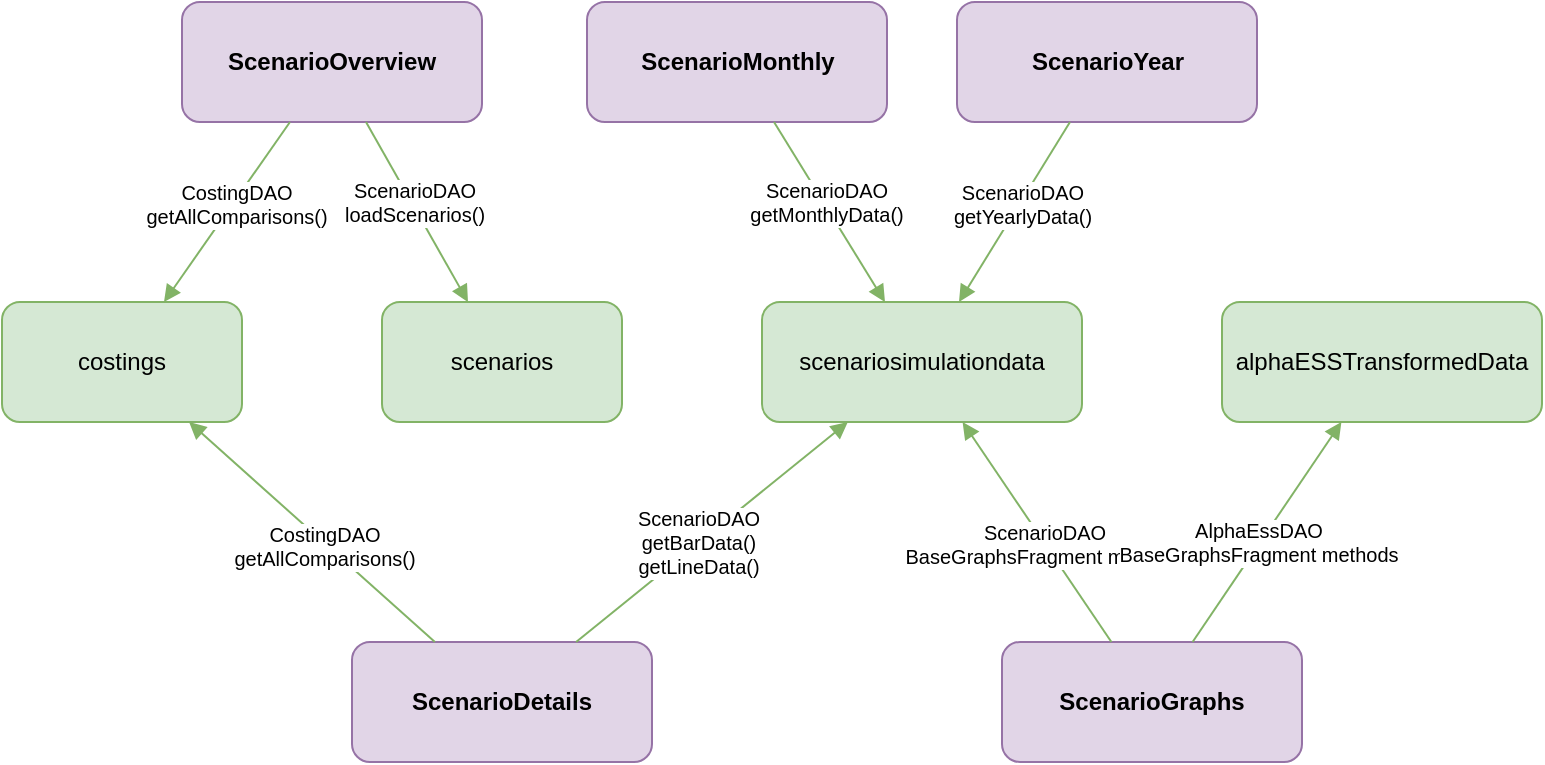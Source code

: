<mxfile version="27.0.9">
  <diagram name="Scenario Fragments Dependencies" id="scenario-fragments">
    <mxGraphModel dx="1426" dy="841" grid="1" gridSize="10" guides="1" tooltips="1" connect="1" arrows="1" fold="1" page="1" pageScale="1" pageWidth="1400" pageHeight="1000" math="0" shadow="0">
      <root>
        <mxCell id="0" />
        <mxCell id="1" parent="0" />
        <mxCell id="scenario-details" value="ScenarioDetails" style="rounded=1;whiteSpace=wrap;html=1;fillColor=#E1D5E7;strokeColor=#9673A6;fontColor=#000000;fontStyle=1;" parent="1" vertex="1">
          <mxGeometry x="325" y="370" width="150" height="60" as="geometry" />
        </mxCell>
        <mxCell id="scenario-graphs" value="ScenarioGraphs" style="rounded=1;whiteSpace=wrap;html=1;fillColor=#E1D5E7;strokeColor=#9673A6;fontColor=#000000;fontStyle=1;" parent="1" vertex="1">
          <mxGeometry x="650" y="370" width="150" height="60" as="geometry" />
        </mxCell>
        <mxCell id="scenario-overview" value="ScenarioOverview" style="rounded=1;whiteSpace=wrap;html=1;fillColor=#E1D5E7;strokeColor=#9673A6;fontColor=#000000;fontStyle=1;" parent="1" vertex="1">
          <mxGeometry x="240" y="50" width="150" height="60" as="geometry" />
        </mxCell>
        <mxCell id="scenario-monthly" value="ScenarioMonthly" style="rounded=1;whiteSpace=wrap;html=1;fillColor=#E1D5E7;strokeColor=#9673A6;fontColor=#000000;fontStyle=1;" parent="1" vertex="1">
          <mxGeometry x="442.5" y="50" width="150" height="60" as="geometry" />
        </mxCell>
        <mxCell id="scenario-year" value="ScenarioYear" style="rounded=1;whiteSpace=wrap;html=1;fillColor=#E1D5E7;strokeColor=#9673A6;fontColor=#000000;fontStyle=1;" parent="1" vertex="1">
          <mxGeometry x="627.5" y="50" width="150" height="60" as="geometry" />
        </mxCell>
        <mxCell id="costings-table" value="costings" style="rounded=1;whiteSpace=wrap;html=1;fillColor=#D5E8D4;strokeColor=#82B366;fontColor=#000000;" parent="1" vertex="1">
          <mxGeometry x="150" y="200" width="120" height="60" as="geometry" />
        </mxCell>
        <mxCell id="simulation-table" value="scenariosimulationdata" style="rounded=1;whiteSpace=wrap;html=1;fillColor=#D5E8D4;strokeColor=#82B366;fontColor=#000000;" parent="1" vertex="1">
          <mxGeometry x="530" y="200" width="160" height="60" as="geometry" />
        </mxCell>
        <mxCell id="scenarios-table" value="scenarios" style="rounded=1;whiteSpace=wrap;html=1;fillColor=#D5E8D4;strokeColor=#82B366;fontColor=#000000;" parent="1" vertex="1">
          <mxGeometry x="340" y="200" width="120" height="60" as="geometry" />
        </mxCell>
        <mxCell id="alphaess-table" value="alphaESSTransformedData" style="rounded=1;whiteSpace=wrap;html=1;fillColor=#D5E8D4;strokeColor=#82B366;fontColor=#000000;" parent="1" vertex="1">
          <mxGeometry x="760" y="200" width="160" height="60" as="geometry" />
        </mxCell>
        <mxCell id="connection1" style="rounded=1;orthogonalLoop=1;jettySize=auto;html=1;startArrow=none;startFill=0;endArrow=block;endFill=1;strokeColor=#82B366;" parent="1" source="scenario-details" target="costings-table" edge="1">
          <mxGeometry relative="1" as="geometry" />
        </mxCell>
        <mxCell id="dao1-label" value="CostingDAO&#xa;getAllComparisons()" style="edgeLabel;html=1;align=center;verticalAlign=middle;resizable=0;points=[];fontSize=10;fontColor=#000000;labelBackgroundColor=#FFFFFF;" parent="connection1" vertex="1" connectable="0">
          <mxGeometry x="-0.1" y="1" relative="1" as="geometry">
            <mxPoint as="offset" />
          </mxGeometry>
        </mxCell>
        <mxCell id="connection2" style="rounded=1;orthogonalLoop=1;jettySize=auto;html=1;startArrow=none;startFill=0;endArrow=block;endFill=1;strokeColor=#82B366;" parent="1" source="scenario-details" target="simulation-table" edge="1">
          <mxGeometry relative="1" as="geometry" />
        </mxCell>
        <mxCell id="dao2-label" value="ScenarioDAO&#xa;getBarData()&#xa;getLineData()" style="edgeLabel;html=1;align=center;verticalAlign=middle;resizable=0;points=[];fontSize=10;fontColor=#000000;labelBackgroundColor=#FFFFFF;" parent="connection2" vertex="1" connectable="0">
          <mxGeometry x="-0.1" y="1" relative="1" as="geometry">
            <mxPoint as="offset" />
          </mxGeometry>
        </mxCell>
        <mxCell id="connection3" style="rounded=1;orthogonalLoop=1;jettySize=auto;html=1;startArrow=none;startFill=0;endArrow=block;endFill=1;strokeColor=#82B366;" parent="1" source="scenario-graphs" target="simulation-table" edge="1">
          <mxGeometry relative="1" as="geometry" />
        </mxCell>
        <mxCell id="dao3-label" value="ScenarioDAO&#xa;BaseGraphsFragment methods" style="edgeLabel;html=1;align=center;verticalAlign=middle;resizable=0;points=[];fontSize=10;fontColor=#000000;labelBackgroundColor=#FFFFFF;" parent="connection3" vertex="1" connectable="0">
          <mxGeometry x="-0.1" y="1" relative="1" as="geometry">
            <mxPoint as="offset" />
          </mxGeometry>
        </mxCell>
        <mxCell id="connection4" style="rounded=1;orthogonalLoop=1;jettySize=auto;html=1;startArrow=none;startFill=0;endArrow=block;endFill=1;strokeColor=#82B366;" parent="1" source="scenario-graphs" target="alphaess-table" edge="1">
          <mxGeometry relative="1" as="geometry" />
        </mxCell>
        <mxCell id="dao4-label" value="AlphaEssDAO&#xa;BaseGraphsFragment methods" style="edgeLabel;html=1;align=center;verticalAlign=middle;resizable=0;points=[];fontSize=10;fontColor=#000000;labelBackgroundColor=#FFFFFF;" parent="connection4" vertex="1" connectable="0">
          <mxGeometry x="-0.1" y="1" relative="1" as="geometry">
            <mxPoint as="offset" />
          </mxGeometry>
        </mxCell>
        <mxCell id="connection5" style="rounded=1;orthogonalLoop=1;jettySize=auto;html=1;startArrow=none;startFill=0;endArrow=block;endFill=1;strokeColor=#82B366;" parent="1" source="scenario-overview" target="scenarios-table" edge="1">
          <mxGeometry relative="1" as="geometry" />
        </mxCell>
        <mxCell id="dao5-label" value="ScenarioDAO&#xa;loadScenarios()" style="edgeLabel;html=1;align=center;verticalAlign=middle;resizable=0;points=[];fontSize=10;fontColor=#000000;labelBackgroundColor=#FFFFFF;" parent="connection5" vertex="1" connectable="0">
          <mxGeometry x="-0.1" y="1" relative="1" as="geometry">
            <mxPoint as="offset" />
          </mxGeometry>
        </mxCell>
        <mxCell id="connection6" style="rounded=1;orthogonalLoop=1;jettySize=auto;html=1;startArrow=none;startFill=0;endArrow=block;endFill=1;strokeColor=#82B366;" parent="1" source="scenario-overview" target="costings-table" edge="1">
          <mxGeometry relative="1" as="geometry" />
        </mxCell>
        <mxCell id="dao6-label" value="CostingDAO&#xa;getAllComparisons()" style="edgeLabel;html=1;align=center;verticalAlign=middle;resizable=0;points=[];fontSize=10;fontColor=#000000;labelBackgroundColor=#FFFFFF;" parent="connection6" vertex="1" connectable="0">
          <mxGeometry x="-0.1" y="1" relative="1" as="geometry">
            <mxPoint as="offset" />
          </mxGeometry>
        </mxCell>
        <mxCell id="connection7" style="rounded=1;orthogonalLoop=1;jettySize=auto;html=1;startArrow=none;startFill=0;endArrow=block;endFill=1;strokeColor=#82B366;" parent="1" source="scenario-monthly" target="simulation-table" edge="1">
          <mxGeometry relative="1" as="geometry" />
        </mxCell>
        <mxCell id="dao7-label" value="ScenarioDAO&#xa;getMonthlyData()" style="edgeLabel;html=1;align=center;verticalAlign=middle;resizable=0;points=[];fontSize=10;fontColor=#000000;labelBackgroundColor=#FFFFFF;" parent="connection7" vertex="1" connectable="0">
          <mxGeometry x="-0.1" y="1" relative="1" as="geometry">
            <mxPoint as="offset" />
          </mxGeometry>
        </mxCell>
        <mxCell id="connection8" style="rounded=1;orthogonalLoop=1;jettySize=auto;html=1;startArrow=none;startFill=0;endArrow=block;endFill=1;strokeColor=#82B366;" parent="1" source="scenario-year" target="simulation-table" edge="1">
          <mxGeometry relative="1" as="geometry" />
        </mxCell>
        <mxCell id="dao8-label" value="ScenarioDAO&#xa;getYearlyData()" style="edgeLabel;html=1;align=center;verticalAlign=middle;resizable=0;points=[];fontSize=10;fontColor=#000000;labelBackgroundColor=#FFFFFF;" parent="connection8" vertex="1" connectable="0">
          <mxGeometry x="-0.1" y="1" relative="1" as="geometry">
            <mxPoint as="offset" />
          </mxGeometry>
        </mxCell>
      </root>
    </mxGraphModel>
  </diagram>
</mxfile>

